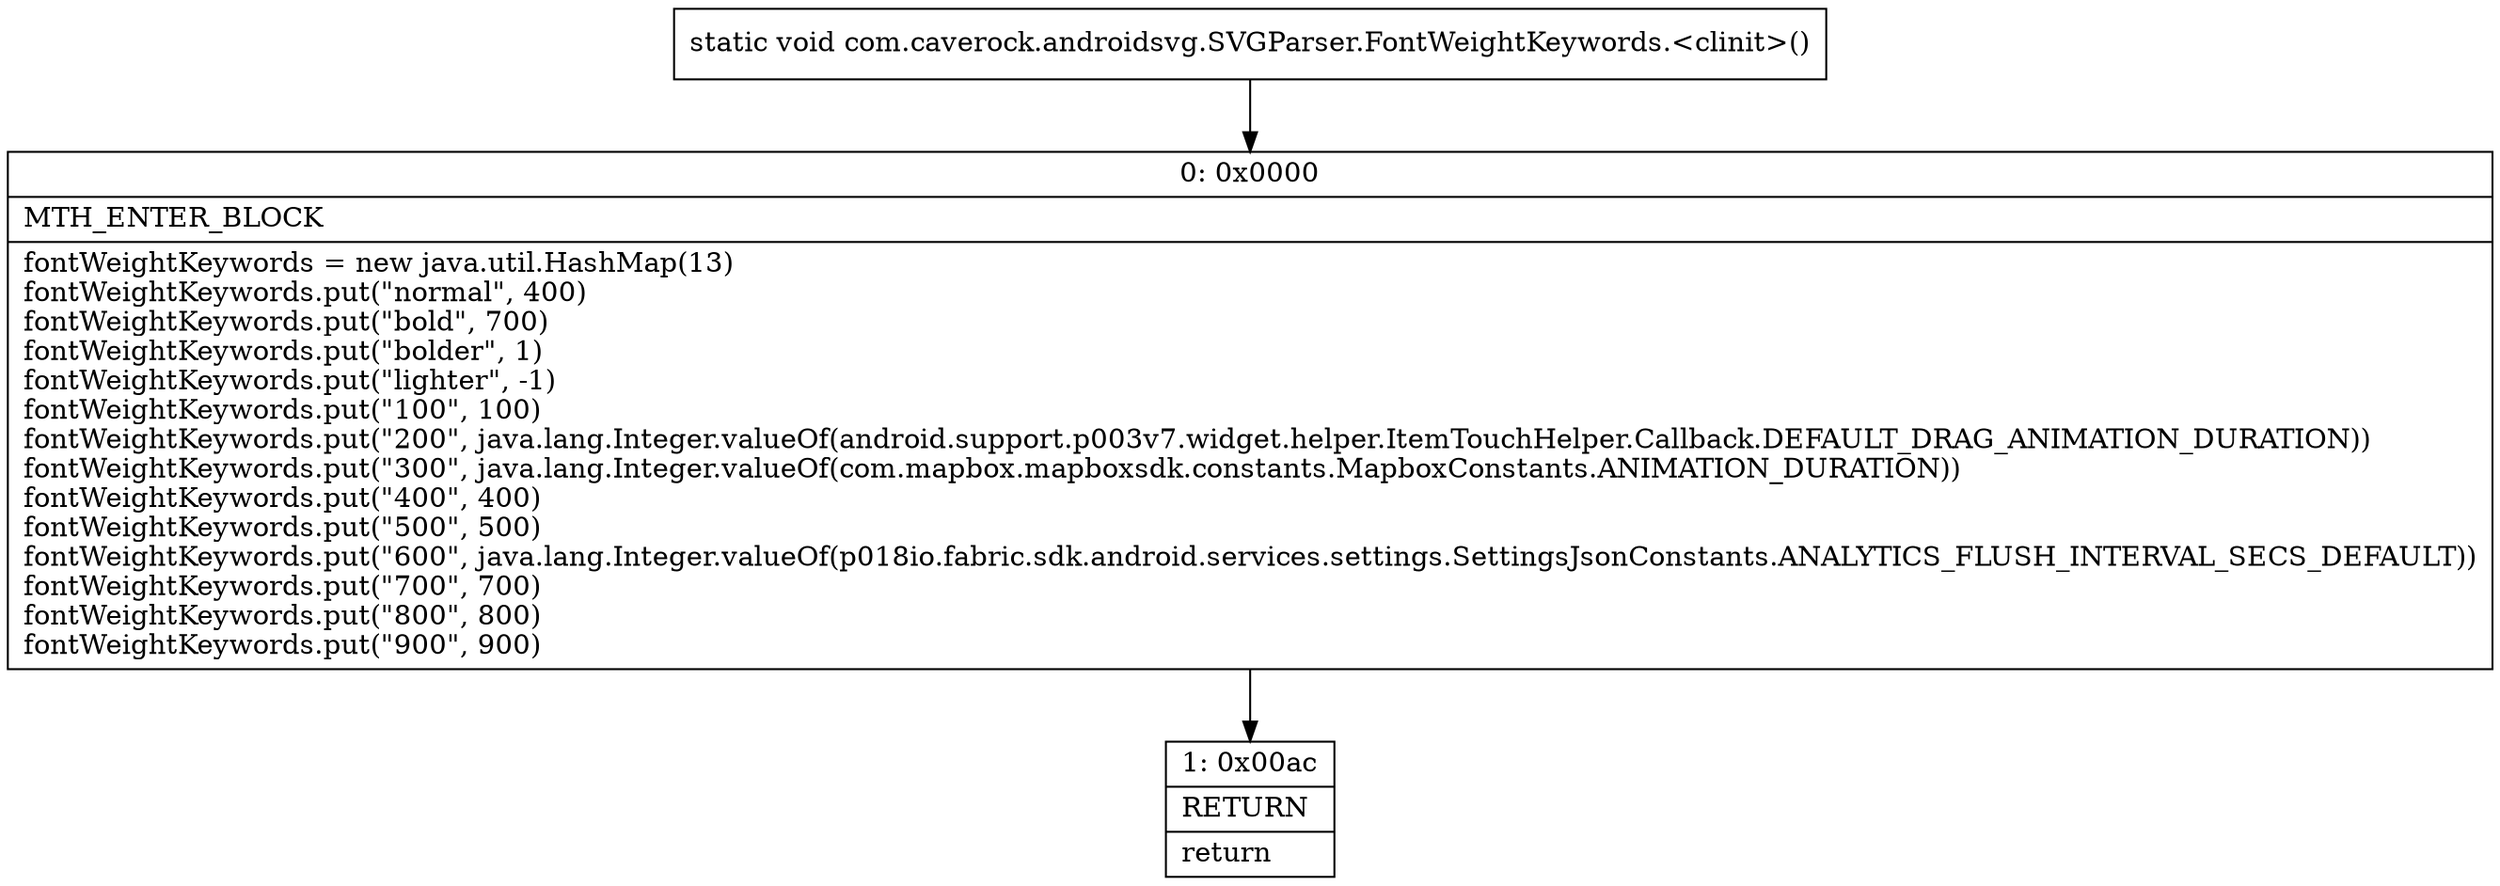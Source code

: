 digraph "CFG forcom.caverock.androidsvg.SVGParser.FontWeightKeywords.\<clinit\>()V" {
Node_0 [shape=record,label="{0\:\ 0x0000|MTH_ENTER_BLOCK\l|fontWeightKeywords = new java.util.HashMap(13)\lfontWeightKeywords.put(\"normal\", 400)\lfontWeightKeywords.put(\"bold\", 700)\lfontWeightKeywords.put(\"bolder\", 1)\lfontWeightKeywords.put(\"lighter\", \-1)\lfontWeightKeywords.put(\"100\", 100)\lfontWeightKeywords.put(\"200\", java.lang.Integer.valueOf(android.support.p003v7.widget.helper.ItemTouchHelper.Callback.DEFAULT_DRAG_ANIMATION_DURATION))\lfontWeightKeywords.put(\"300\", java.lang.Integer.valueOf(com.mapbox.mapboxsdk.constants.MapboxConstants.ANIMATION_DURATION))\lfontWeightKeywords.put(\"400\", 400)\lfontWeightKeywords.put(\"500\", 500)\lfontWeightKeywords.put(\"600\", java.lang.Integer.valueOf(p018io.fabric.sdk.android.services.settings.SettingsJsonConstants.ANALYTICS_FLUSH_INTERVAL_SECS_DEFAULT))\lfontWeightKeywords.put(\"700\", 700)\lfontWeightKeywords.put(\"800\", 800)\lfontWeightKeywords.put(\"900\", 900)\l}"];
Node_1 [shape=record,label="{1\:\ 0x00ac|RETURN\l|return\l}"];
MethodNode[shape=record,label="{static void com.caverock.androidsvg.SVGParser.FontWeightKeywords.\<clinit\>() }"];
MethodNode -> Node_0;
Node_0 -> Node_1;
}

